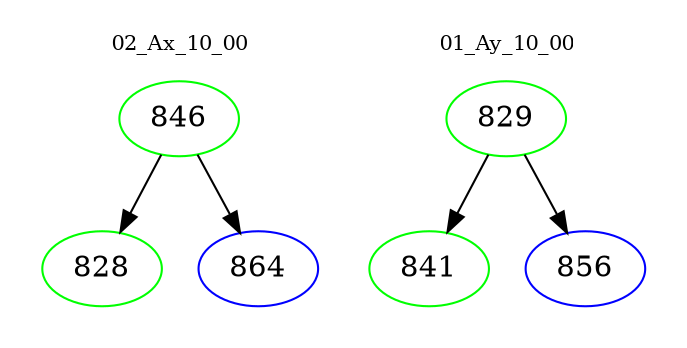 digraph{
subgraph cluster_0 {
color = white
label = "02_Ax_10_00";
fontsize=10;
T0_846 [label="846", color="green"]
T0_846 -> T0_828 [color="black"]
T0_828 [label="828", color="green"]
T0_846 -> T0_864 [color="black"]
T0_864 [label="864", color="blue"]
}
subgraph cluster_1 {
color = white
label = "01_Ay_10_00";
fontsize=10;
T1_829 [label="829", color="green"]
T1_829 -> T1_841 [color="black"]
T1_841 [label="841", color="green"]
T1_829 -> T1_856 [color="black"]
T1_856 [label="856", color="blue"]
}
}

